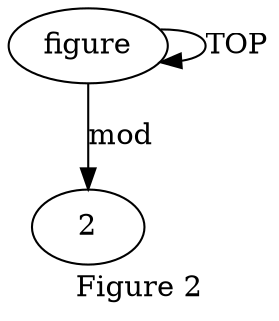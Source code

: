 digraph  {
	graph [label="Figure 2"];
	node [label="\N"];
	a0	 [color=black,
		gold_ind=0,
		gold_label=figure,
		label=figure,
		test_ind=0,
		test_label=figure];
	a0 -> a0 [key=0,
	color=black,
	gold_label=TOP,
	label=TOP,
	test_label=TOP];
"a0 2" [color=black,
	gold_ind=-1,
	gold_label=2,
	label=2,
	test_ind=-1,
	test_label=2];
a0 -> "a0 2" [key=0,
color=black,
gold_label=mod,
label=mod,
test_label=mod];
}
